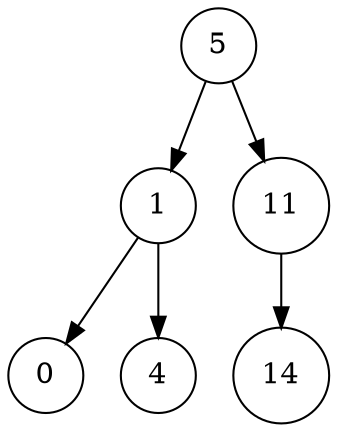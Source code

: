 digraph G {
	node [shape = circle];
	n0[label="5"];
	n0 -> n1;
	n1[label="1"];
	n1 -> n2;
	n2[label="0"];
	n1 -> n3;
	n3[label="4"];
	n0 -> n4;
	n4[label="11"];
	n4 -> n5;
	n5[label="14"];
	
}